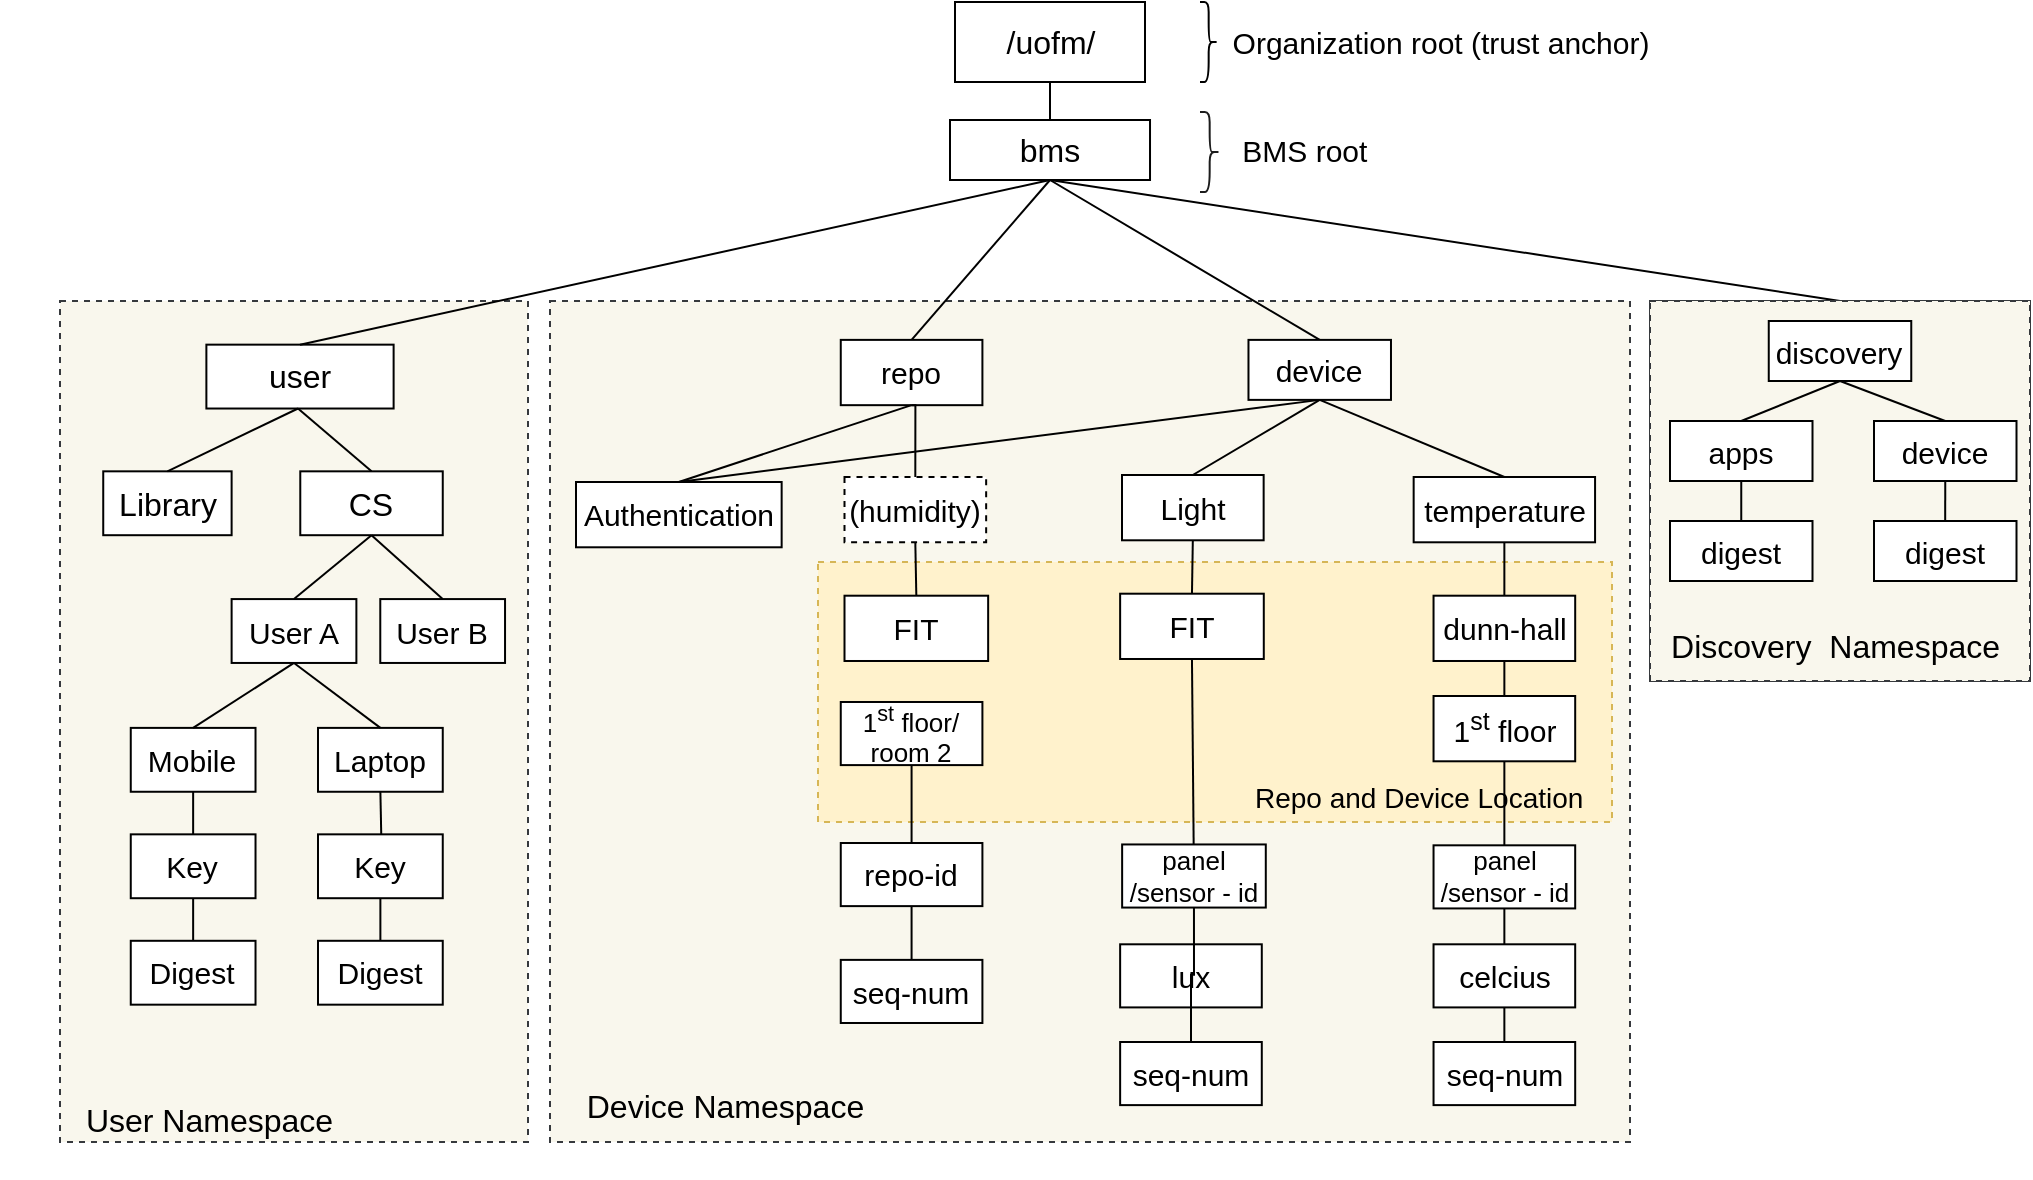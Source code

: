 <mxfile version="12.8.8" type="github">
  <diagram id="Jz34AsoVb9xMabwrAQ7U" name="Page-1">
    <mxGraphModel dx="541" dy="306" grid="1" gridSize="10" guides="1" tooltips="1" connect="1" arrows="1" fold="1" page="1" pageScale="1" pageWidth="850" pageHeight="1100" math="0" shadow="0">
      <root>
        <mxCell id="0" />
        <mxCell id="1" parent="0" />
        <mxCell id="uLXW7cTtwZ400Y44Yqbc-15" style="edgeStyle=orthogonalEdgeStyle;rounded=0;orthogonalLoop=1;jettySize=auto;html=1;exitX=0.5;exitY=1;exitDx=0;exitDy=0;endArrow=none;endFill=0;" parent="1" edge="1">
          <mxGeometry relative="1" as="geometry">
            <mxPoint x="1011.315" y="560.717" as="targetPoint" />
          </mxGeometry>
        </mxCell>
        <mxCell id="vvHcRZJfTLCa62uYybZF-7" value="" style="group" vertex="1" connectable="0" parent="1">
          <mxGeometry x="500" y="160" width="900" height="570" as="geometry" />
        </mxCell>
        <mxCell id="AanuvhULduqkTfKTYLcW-50" value="" style="group" parent="vvHcRZJfTLCa62uYybZF-7" vertex="1" connectable="0">
          <mxGeometry x="-75" y="149.5" width="264" height="420.5" as="geometry" />
        </mxCell>
        <mxCell id="vvHcRZJfTLCa62uYybZF-8" value="" style="group" vertex="1" connectable="0" parent="AanuvhULduqkTfKTYLcW-50">
          <mxGeometry x="30" width="234" height="420.5" as="geometry" />
        </mxCell>
        <mxCell id="uLXW7cTtwZ400Y44Yqbc-34" value="&lt;br&gt;&lt;br&gt;&lt;br&gt;&lt;br&gt;&lt;br&gt;&lt;br&gt;&lt;br&gt;&lt;br&gt;&lt;br&gt;&lt;br&gt;&lt;br&gt;&lt;br&gt;&lt;br&gt;&lt;br&gt;&lt;br&gt;&lt;br&gt;&lt;br&gt;&lt;br&gt;&lt;br&gt;&lt;br&gt;&lt;br&gt;&lt;br&gt;&lt;br&gt;&lt;br&gt;&lt;br&gt;&lt;br&gt;&lt;br&gt;&lt;br&gt;&lt;br&gt;&lt;font style=&quot;font-size: 16px&quot;&gt;&lt;font style=&quot;font-size: 16px&quot;&gt;&amp;nbsp; User Namespace&amp;nbsp; &lt;/font&gt;&lt;font style=&quot;font-size: 16px&quot;&gt;&amp;nbsp; &amp;nbsp; &amp;nbsp; &amp;nbsp; &amp;nbsp; &amp;nbsp; &amp;nbsp; &amp;nbsp; &amp;nbsp; &amp;nbsp; &amp;nbsp; &amp;nbsp; &amp;nbsp; &amp;nbsp; &amp;nbsp; &amp;nbsp; &lt;/font&gt;&lt;/font&gt;&lt;font style=&quot;font-size: 15px&quot;&gt;&amp;nbsp; &amp;nbsp; &amp;nbsp; &amp;nbsp;&lt;/font&gt;" style="rounded=0;whiteSpace=wrap;html=1;dashed=1;fillColor=#f9f7ed;strokeColor=#36393d;" parent="vvHcRZJfTLCa62uYybZF-8" vertex="1">
          <mxGeometry width="234" height="420.5" as="geometry" />
        </mxCell>
        <mxCell id="uLXW7cTtwZ400Y44Yqbc-36" value="&lt;font style=&quot;font-size: 16px&quot;&gt;CS&lt;/font&gt;" style="rounded=0;whiteSpace=wrap;html=1;" parent="vvHcRZJfTLCa62uYybZF-8" vertex="1">
          <mxGeometry x="120.14" y="85.165" width="71.24" height="31.937" as="geometry" />
        </mxCell>
        <mxCell id="uLXW7cTtwZ400Y44Yqbc-37" value="&lt;font style=&quot;font-size: 15px&quot;&gt;User A&lt;/font&gt;" style="rounded=0;whiteSpace=wrap;html=1;" parent="vvHcRZJfTLCa62uYybZF-8" vertex="1">
          <mxGeometry x="85.81" y="149.038" width="62.38" height="31.937" as="geometry" />
        </mxCell>
        <mxCell id="uLXW7cTtwZ400Y44Yqbc-38" value="&lt;font style=&quot;font-size: 15px&quot;&gt;User B&lt;/font&gt;" style="rounded=0;whiteSpace=wrap;html=1;" parent="vvHcRZJfTLCa62uYybZF-8" vertex="1">
          <mxGeometry x="160.14" y="149.038" width="62.38" height="31.937" as="geometry" />
        </mxCell>
        <mxCell id="uLXW7cTtwZ400Y44Yqbc-39" value="&lt;font style=&quot;font-size: 15px&quot;&gt;Laptop&lt;/font&gt;" style="rounded=0;whiteSpace=wrap;html=1;" parent="vvHcRZJfTLCa62uYybZF-8" vertex="1">
          <mxGeometry x="129" y="213.444" width="62.38" height="31.937" as="geometry" />
        </mxCell>
        <mxCell id="uLXW7cTtwZ400Y44Yqbc-40" value="&lt;font style=&quot;font-size: 15px&quot;&gt;Mobile&lt;/font&gt;" style="rounded=0;whiteSpace=wrap;html=1;" parent="vvHcRZJfTLCa62uYybZF-8" vertex="1">
          <mxGeometry x="35.38" y="213.444" width="62.38" height="31.937" as="geometry" />
        </mxCell>
        <mxCell id="uLXW7cTtwZ400Y44Yqbc-41" value="&lt;font style=&quot;font-size: 15px&quot;&gt;Key&lt;/font&gt;" style="rounded=0;whiteSpace=wrap;html=1;" parent="vvHcRZJfTLCa62uYybZF-8" vertex="1">
          <mxGeometry x="35.38" y="266.672" width="62.38" height="31.937" as="geometry" />
        </mxCell>
        <mxCell id="uLXW7cTtwZ400Y44Yqbc-42" value="&lt;font style=&quot;font-size: 15px&quot;&gt;Digest&lt;/font&gt;" style="rounded=0;whiteSpace=wrap;html=1;" parent="vvHcRZJfTLCa62uYybZF-8" vertex="1">
          <mxGeometry x="35.38" y="319.899" width="62.38" height="31.937" as="geometry" />
        </mxCell>
        <mxCell id="uLXW7cTtwZ400Y44Yqbc-56" style="edgeStyle=orthogonalEdgeStyle;rounded=0;orthogonalLoop=1;jettySize=auto;html=1;exitX=0.5;exitY=1;exitDx=0;exitDy=0;entryX=0.5;entryY=0;entryDx=0;entryDy=0;startArrow=none;startFill=0;endArrow=none;endFill=0;" parent="vvHcRZJfTLCa62uYybZF-8" source="uLXW7cTtwZ400Y44Yqbc-40" target="uLXW7cTtwZ400Y44Yqbc-41" edge="1">
          <mxGeometry relative="1" as="geometry" />
        </mxCell>
        <mxCell id="uLXW7cTtwZ400Y44Yqbc-50" value="" style="endArrow=none;html=1;exitX=0.5;exitY=0;exitDx=0;exitDy=0;entryX=0.5;entryY=1;entryDx=0;entryDy=0;" parent="vvHcRZJfTLCa62uYybZF-8" source="uLXW7cTtwZ400Y44Yqbc-37" target="uLXW7cTtwZ400Y44Yqbc-36" edge="1">
          <mxGeometry width="50" height="50" relative="1" as="geometry">
            <mxPoint x="49" y="138.925" as="sourcePoint" />
            <mxPoint x="151" y="108.053" as="targetPoint" />
          </mxGeometry>
        </mxCell>
        <mxCell id="uLXW7cTtwZ400Y44Yqbc-51" value="" style="endArrow=none;html=1;exitX=0.5;exitY=0;exitDx=0;exitDy=0;entryX=0.5;entryY=1;entryDx=0;entryDy=0;" parent="vvHcRZJfTLCa62uYybZF-8" source="uLXW7cTtwZ400Y44Yqbc-38" target="uLXW7cTtwZ400Y44Yqbc-36" edge="1">
          <mxGeometry width="50" height="50" relative="1" as="geometry">
            <mxPoint x="269" y="245.38" as="sourcePoint" />
            <mxPoint x="156" y="106.988" as="targetPoint" />
          </mxGeometry>
        </mxCell>
        <mxCell id="uLXW7cTtwZ400Y44Yqbc-53" value="" style="endArrow=none;html=1;entryX=0.5;entryY=1;entryDx=0;entryDy=0;exitX=0.5;exitY=0;exitDx=0;exitDy=0;" parent="vvHcRZJfTLCa62uYybZF-8" source="uLXW7cTtwZ400Y44Yqbc-39" target="uLXW7cTtwZ400Y44Yqbc-37" edge="1">
          <mxGeometry width="50" height="50" relative="1" as="geometry">
            <mxPoint x="269" y="245.38" as="sourcePoint" />
            <mxPoint x="157.656" y="170.67" as="targetPoint" />
          </mxGeometry>
        </mxCell>
        <mxCell id="uLXW7cTtwZ400Y44Yqbc-57" style="edgeStyle=orthogonalEdgeStyle;rounded=0;orthogonalLoop=1;jettySize=auto;html=1;exitX=0.5;exitY=1;exitDx=0;exitDy=0;entryX=0.5;entryY=0;entryDx=0;entryDy=0;startArrow=none;startFill=0;endArrow=none;endFill=0;" parent="vvHcRZJfTLCa62uYybZF-8" source="uLXW7cTtwZ400Y44Yqbc-41" target="uLXW7cTtwZ400Y44Yqbc-42" edge="1">
          <mxGeometry relative="1" as="geometry" />
        </mxCell>
        <mxCell id="uLXW7cTtwZ400Y44Yqbc-54" value="" style="endArrow=none;html=1;entryX=0.5;entryY=1;entryDx=0;entryDy=0;exitX=0.5;exitY=0;exitDx=0;exitDy=0;" parent="vvHcRZJfTLCa62uYybZF-8" source="uLXW7cTtwZ400Y44Yqbc-40" target="uLXW7cTtwZ400Y44Yqbc-37" edge="1">
          <mxGeometry width="50" height="50" relative="1" as="geometry">
            <mxPoint x="269" y="245.38" as="sourcePoint" />
            <mxPoint x="319" y="192.153" as="targetPoint" />
          </mxGeometry>
        </mxCell>
        <mxCell id="AanuvhULduqkTfKTYLcW-1" value="&lt;span style=&quot;font-size: 16px&quot;&gt;user&lt;/span&gt;" style="rounded=0;whiteSpace=wrap;html=1;" parent="vvHcRZJfTLCa62uYybZF-8" vertex="1">
          <mxGeometry x="73.19" y="21.823" width="93.62" height="31.937" as="geometry" />
        </mxCell>
        <mxCell id="AanuvhULduqkTfKTYLcW-2" value="&lt;span style=&quot;font-size: 16px&quot;&gt;Library&lt;/span&gt;" style="rounded=0;whiteSpace=wrap;html=1;" parent="vvHcRZJfTLCa62uYybZF-8" vertex="1">
          <mxGeometry x="21.62" y="85.165" width="64.19" height="31.937" as="geometry" />
        </mxCell>
        <mxCell id="AanuvhULduqkTfKTYLcW-5" value="&lt;font style=&quot;font-size: 15px&quot;&gt;Key&lt;/font&gt;" style="rounded=0;whiteSpace=wrap;html=1;" parent="vvHcRZJfTLCa62uYybZF-8" vertex="1">
          <mxGeometry x="129.0" y="266.672" width="62.38" height="31.937" as="geometry" />
        </mxCell>
        <mxCell id="AanuvhULduqkTfKTYLcW-6" value="&lt;font style=&quot;font-size: 15px&quot;&gt;Digest&lt;/font&gt;" style="rounded=0;whiteSpace=wrap;html=1;" parent="vvHcRZJfTLCa62uYybZF-8" vertex="1">
          <mxGeometry x="129.0" y="319.899" width="62.38" height="31.937" as="geometry" />
        </mxCell>
        <mxCell id="AanuvhULduqkTfKTYLcW-8" style="edgeStyle=orthogonalEdgeStyle;rounded=0;orthogonalLoop=1;jettySize=auto;html=1;exitX=0.5;exitY=1;exitDx=0;exitDy=0;entryX=0.5;entryY=0;entryDx=0;entryDy=0;endArrow=none;endFill=0;" parent="vvHcRZJfTLCa62uYybZF-8" source="AanuvhULduqkTfKTYLcW-5" target="AanuvhULduqkTfKTYLcW-6" edge="1">
          <mxGeometry relative="1" as="geometry" />
        </mxCell>
        <mxCell id="AanuvhULduqkTfKTYLcW-7" style="edgeStyle=orthogonalEdgeStyle;rounded=0;orthogonalLoop=1;jettySize=auto;html=1;exitX=0.5;exitY=1;exitDx=0;exitDy=0;startArrow=none;startFill=0;endArrow=none;endFill=0;" parent="vvHcRZJfTLCa62uYybZF-8" source="uLXW7cTtwZ400Y44Yqbc-39" edge="1">
          <mxGeometry relative="1" as="geometry">
            <mxPoint x="124.19" y="256.026" as="sourcePoint" />
            <mxPoint x="160.62" y="266.672" as="targetPoint" />
          </mxGeometry>
        </mxCell>
        <mxCell id="AanuvhULduqkTfKTYLcW-10" value="" style="endArrow=none;html=1;exitX=0.5;exitY=0;exitDx=0;exitDy=0;" parent="vvHcRZJfTLCa62uYybZF-8" source="AanuvhULduqkTfKTYLcW-2" edge="1">
          <mxGeometry width="50" height="50" relative="1" as="geometry">
            <mxPoint x="69" y="106.988" as="sourcePoint" />
            <mxPoint x="119" y="53.76" as="targetPoint" />
          </mxGeometry>
        </mxCell>
        <mxCell id="AanuvhULduqkTfKTYLcW-11" value="" style="endArrow=none;html=1;entryX=0.5;entryY=0;entryDx=0;entryDy=0;" parent="vvHcRZJfTLCa62uYybZF-8" target="uLXW7cTtwZ400Y44Yqbc-36" edge="1">
          <mxGeometry width="50" height="50" relative="1" as="geometry">
            <mxPoint x="119" y="53.76" as="sourcePoint" />
            <mxPoint x="129" y="64.406" as="targetPoint" />
          </mxGeometry>
        </mxCell>
        <mxCell id="KLRAchx4_iJwyPS_-QJn-16" value="&lt;font style=&quot;font-size: 16px&quot;&gt;&lt;br&gt;&lt;br&gt;&lt;br&gt;&lt;br&gt;&lt;br&gt;&lt;br&gt;&lt;br&gt;&lt;br&gt;&lt;br&gt;&lt;br&gt;&lt;br&gt;&lt;br&gt;&lt;br&gt;&lt;br&gt;&lt;br&gt;&lt;br&gt;&lt;br&gt;&lt;br&gt;&lt;font style=&quot;font-size: 16px&quot;&gt;&lt;br&gt;&lt;br&gt;Device Namespace&amp;nbsp; &amp;nbsp; &amp;nbsp; &amp;nbsp; &amp;nbsp; &amp;nbsp; &amp;nbsp; &amp;nbsp; &amp;nbsp; &amp;nbsp; &amp;nbsp; &amp;nbsp; &amp;nbsp; &amp;nbsp; &amp;nbsp; &amp;nbsp; &amp;nbsp; &amp;nbsp; &amp;nbsp; &amp;nbsp; &amp;nbsp; &amp;nbsp; &amp;nbsp; &amp;nbsp; &amp;nbsp; &amp;nbsp; &amp;nbsp; &amp;nbsp; &amp;nbsp; &amp;nbsp; &amp;nbsp; &amp;nbsp; &amp;nbsp; &amp;nbsp; &amp;nbsp; &amp;nbsp; &amp;nbsp; &amp;nbsp; &amp;nbsp; &amp;nbsp; &amp;nbsp;&amp;nbsp;&lt;/font&gt;&lt;/font&gt;" style="rounded=0;whiteSpace=wrap;html=1;dashed=1;fillColor=#f9f7ed;strokeColor=#36393d;" parent="vvHcRZJfTLCa62uYybZF-7" vertex="1">
          <mxGeometry x="200" y="149.5" width="540" height="420.5" as="geometry" />
        </mxCell>
        <mxCell id="KLRAchx4_iJwyPS_-QJn-1" value="&lt;font style=&quot;font-size: 16px&quot;&gt;/uofm/&lt;/font&gt;" style="rounded=0;whiteSpace=wrap;html=1;" parent="vvHcRZJfTLCa62uYybZF-7" vertex="1">
          <mxGeometry x="402.5" width="95" height="40" as="geometry" />
        </mxCell>
        <mxCell id="KLRAchx4_iJwyPS_-QJn-18" value="&lt;font style=&quot;font-size: 16px&quot;&gt;bms&lt;/font&gt;" style="rounded=0;whiteSpace=wrap;html=1;" parent="vvHcRZJfTLCa62uYybZF-7" vertex="1">
          <mxGeometry x="400" y="59" width="100.01" height="30" as="geometry" />
        </mxCell>
        <mxCell id="uLXW7cTtwZ400Y44Yqbc-35" style="edgeStyle=orthogonalEdgeStyle;rounded=0;orthogonalLoop=1;jettySize=auto;html=1;exitX=0.5;exitY=1;exitDx=0;exitDy=0;entryX=0.5;entryY=0;entryDx=0;entryDy=0;startArrow=none;startFill=0;endArrow=none;endFill=0;" parent="vvHcRZJfTLCa62uYybZF-7" source="KLRAchx4_iJwyPS_-QJn-1" target="KLRAchx4_iJwyPS_-QJn-18" edge="1">
          <mxGeometry relative="1" as="geometry" />
        </mxCell>
        <mxCell id="uLXW7cTtwZ400Y44Yqbc-33" value="" style="endArrow=none;html=1;entryX=0.5;entryY=1;entryDx=0;entryDy=0;exitX=0.5;exitY=0;exitDx=0;exitDy=0;" parent="vvHcRZJfTLCa62uYybZF-7" source="KLRAchx4_iJwyPS_-QJn-20" target="KLRAchx4_iJwyPS_-QJn-18" edge="1">
          <mxGeometry width="50" height="50" relative="1" as="geometry">
            <mxPoint x="450" y="192" as="sourcePoint" />
            <mxPoint x="340.005" y="101" as="targetPoint" />
          </mxGeometry>
        </mxCell>
        <mxCell id="uLXW7cTtwZ400Y44Yqbc-44" value="" style="shape=curlyBracket;whiteSpace=wrap;html=1;rounded=1;fillColor=#ffffff;rotation=-180;strokeColor=#000000;fontStyle=1;strokeWidth=1;gradientColor=#b3b3b3;perimeterSpacing=0;" parent="vvHcRZJfTLCa62uYybZF-7" vertex="1">
          <mxGeometry x="525" width="8.67" height="40" as="geometry" />
        </mxCell>
        <mxCell id="uLXW7cTtwZ400Y44Yqbc-46" value="" style="shape=curlyBracket;whiteSpace=wrap;html=1;rounded=1;fillColor=#f5f5f5;rotation=-180;strokeColor=#1C1C1C;strokeWidth=1;gradientColor=#b3b3b3;" parent="vvHcRZJfTLCa62uYybZF-7" vertex="1">
          <mxGeometry x="525" y="55" width="9.67" height="40" as="geometry" />
        </mxCell>
        <mxCell id="uLXW7cTtwZ400Y44Yqbc-47" value="&lt;font style=&quot;font-size: 15px&quot;&gt;Organization root (trust anchor)&lt;/font&gt;" style="text;html=1;align=center;verticalAlign=middle;resizable=0;points=[];autosize=1;" parent="vvHcRZJfTLCa62uYybZF-7" vertex="1">
          <mxGeometry x="534.67" y="10" width="220" height="20" as="geometry" />
        </mxCell>
        <mxCell id="uLXW7cTtwZ400Y44Yqbc-48" value="&lt;font style=&quot;font-size: 15px&quot;&gt;BMS root&amp;nbsp;&lt;/font&gt;" style="text;html=1;align=center;verticalAlign=middle;resizable=0;points=[];autosize=1;" parent="vvHcRZJfTLCa62uYybZF-7" vertex="1">
          <mxGeometry x="538.67" y="64" width="80" height="20" as="geometry" />
        </mxCell>
        <mxCell id="uLXW7cTtwZ400Y44Yqbc-73" value="" style="endArrow=none;html=1;entryX=0.5;entryY=1;entryDx=0;entryDy=0;exitX=0.5;exitY=0;exitDx=0;exitDy=0;" parent="vvHcRZJfTLCa62uYybZF-7" source="KLRAchx4_iJwyPS_-QJn-8" target="KLRAchx4_iJwyPS_-QJn-18" edge="1">
          <mxGeometry width="50" height="50" relative="1" as="geometry">
            <mxPoint x="560" y="247" as="sourcePoint" />
            <mxPoint x="340.005" y="101" as="targetPoint" />
          </mxGeometry>
        </mxCell>
        <mxCell id="uLXW7cTtwZ400Y44Yqbc-58" value="" style="endArrow=none;html=1;exitX=0.5;exitY=0;exitDx=0;exitDy=0;entryX=0.5;entryY=1;entryDx=0;entryDy=0;" parent="vvHcRZJfTLCa62uYybZF-7" source="AanuvhULduqkTfKTYLcW-1" target="KLRAchx4_iJwyPS_-QJn-18" edge="1">
          <mxGeometry width="50" height="50" relative="1" as="geometry">
            <mxPoint x="280" y="327" as="sourcePoint" />
            <mxPoint x="340.005" y="101" as="targetPoint" />
          </mxGeometry>
        </mxCell>
        <mxCell id="AanuvhULduqkTfKTYLcW-24" value="" style="endArrow=none;html=1;exitX=0.5;exitY=0;exitDx=0;exitDy=0;entryX=0.5;entryY=1;entryDx=0;entryDy=0;" parent="vvHcRZJfTLCa62uYybZF-7" source="uLXW7cTtwZ400Y44Yqbc-2" target="KLRAchx4_iJwyPS_-QJn-18" edge="1">
          <mxGeometry width="50" height="50" relative="1" as="geometry">
            <mxPoint x="400" y="150" as="sourcePoint" />
            <mxPoint x="450" y="100" as="targetPoint" />
          </mxGeometry>
        </mxCell>
        <mxCell id="AanuvhULduqkTfKTYLcW-51" value="" style="group" parent="vvHcRZJfTLCa62uYybZF-7" vertex="1" connectable="0">
          <mxGeometry x="750" y="149.5" width="190" height="190" as="geometry" />
        </mxCell>
        <mxCell id="KLRAchx4_iJwyPS_-QJn-17" value="x" style="group;fillColor=#cce5ff;strokeColor=#36393d;" parent="AanuvhULduqkTfKTYLcW-51" vertex="1" connectable="0">
          <mxGeometry width="190" height="190" as="geometry" />
        </mxCell>
        <mxCell id="KLRAchx4_iJwyPS_-QJn-8" value="&lt;h3 style=&quot;text-align: left&quot;&gt;&lt;font style=&quot;font-weight: normal&quot;&gt;&lt;br&gt;&lt;/font&gt;&lt;/h3&gt;&lt;h3&gt;&lt;font style=&quot;font-weight: normal&quot;&gt;&lt;br&gt;&lt;/font&gt;&lt;/h3&gt;&lt;h3&gt;&lt;font style=&quot;font-weight: normal&quot;&gt;&lt;br&gt;&lt;/font&gt;&lt;/h3&gt;&lt;h3&gt;&lt;span style=&quot;font-size: 12px ; font-weight: normal&quot;&gt;&lt;br&gt;&lt;/span&gt;&lt;/h3&gt;&lt;h3&gt;&lt;span style=&quot;font-size: 12px ; font-weight: normal&quot;&gt;&lt;br&gt;&lt;/span&gt;&lt;/h3&gt;&lt;h3 style=&quot;font-size: 16px&quot;&gt;&lt;span style=&quot;font-weight: normal&quot;&gt;&lt;font style=&quot;font-size: 16px&quot;&gt;&lt;br&gt;&amp;nbsp; Discovery&lt;/font&gt;&lt;/span&gt;&lt;span style=&quot;font-weight: normal&quot;&gt;&amp;nbsp; Namespace&amp;nbsp; &amp;nbsp; &amp;nbsp; &amp;nbsp; &amp;nbsp; &amp;nbsp; &amp;nbsp; &amp;nbsp; &amp;nbsp; &amp;nbsp; &amp;nbsp; &amp;nbsp; &amp;nbsp; &amp;nbsp; &amp;nbsp;&amp;nbsp;&lt;/span&gt;&lt;br&gt;&lt;/h3&gt;" style="whiteSpace=wrap;html=1;aspect=fixed;dashed=1;fillColor=#f9f7ed;strokeColor=#36393d;" parent="AanuvhULduqkTfKTYLcW-51" vertex="1">
          <mxGeometry width="190" height="190" as="geometry" />
        </mxCell>
        <mxCell id="vvHcRZJfTLCa62uYybZF-10" value="" style="group" vertex="1" connectable="0" parent="AanuvhULduqkTfKTYLcW-51">
          <mxGeometry x="10" y="10" width="173.25" height="130" as="geometry" />
        </mxCell>
        <mxCell id="KLRAchx4_iJwyPS_-QJn-9" value="&lt;font style=&quot;font-size: 15px&quot;&gt;discovery&lt;/font&gt;" style="rounded=0;whiteSpace=wrap;html=1;" parent="vvHcRZJfTLCa62uYybZF-10" vertex="1">
          <mxGeometry x="49.38" width="71.25" height="30" as="geometry" />
        </mxCell>
        <mxCell id="KLRAchx4_iJwyPS_-QJn-10" value="&lt;font style=&quot;font-size: 15px&quot;&gt;apps&lt;/font&gt;" style="rounded=0;whiteSpace=wrap;html=1;" parent="vvHcRZJfTLCa62uYybZF-10" vertex="1">
          <mxGeometry y="50" width="71.25" height="30" as="geometry" />
        </mxCell>
        <mxCell id="KLRAchx4_iJwyPS_-QJn-11" value="&lt;font style=&quot;font-size: 15px&quot;&gt;device&lt;/font&gt;" style="rounded=0;whiteSpace=wrap;html=1;" parent="vvHcRZJfTLCa62uYybZF-10" vertex="1">
          <mxGeometry x="102" y="50" width="71.25" height="30" as="geometry" />
        </mxCell>
        <mxCell id="KLRAchx4_iJwyPS_-QJn-12" value="&lt;font style=&quot;font-size: 15px&quot;&gt;digest&lt;/font&gt;" style="rounded=0;whiteSpace=wrap;html=1;" parent="vvHcRZJfTLCa62uYybZF-10" vertex="1">
          <mxGeometry y="100" width="71.25" height="30" as="geometry" />
        </mxCell>
        <mxCell id="vvHcRZJfTLCa62uYybZF-2" style="edgeStyle=orthogonalEdgeStyle;rounded=0;orthogonalLoop=1;jettySize=auto;html=1;exitX=0.5;exitY=1;exitDx=0;exitDy=0;entryX=0.5;entryY=0;entryDx=0;entryDy=0;endArrow=none;endFill=0;" edge="1" parent="vvHcRZJfTLCa62uYybZF-10" source="KLRAchx4_iJwyPS_-QJn-10" target="KLRAchx4_iJwyPS_-QJn-12">
          <mxGeometry relative="1" as="geometry" />
        </mxCell>
        <mxCell id="KLRAchx4_iJwyPS_-QJn-13" value="&lt;font style=&quot;font-size: 15px&quot;&gt;digest&lt;/font&gt;" style="rounded=0;whiteSpace=wrap;html=1;" parent="vvHcRZJfTLCa62uYybZF-10" vertex="1">
          <mxGeometry x="102" y="100" width="71.25" height="30" as="geometry" />
        </mxCell>
        <mxCell id="vvHcRZJfTLCa62uYybZF-3" style="edgeStyle=orthogonalEdgeStyle;rounded=0;orthogonalLoop=1;jettySize=auto;html=1;exitX=0.5;exitY=1;exitDx=0;exitDy=0;endArrow=none;endFill=0;" edge="1" parent="vvHcRZJfTLCa62uYybZF-10" source="KLRAchx4_iJwyPS_-QJn-11" target="KLRAchx4_iJwyPS_-QJn-13">
          <mxGeometry relative="1" as="geometry" />
        </mxCell>
        <mxCell id="vvHcRZJfTLCa62uYybZF-4" value="" style="endArrow=none;html=1;exitX=0.5;exitY=0;exitDx=0;exitDy=0;entryX=0.5;entryY=1;entryDx=0;entryDy=0;" edge="1" parent="vvHcRZJfTLCa62uYybZF-10" source="KLRAchx4_iJwyPS_-QJn-10" target="KLRAchx4_iJwyPS_-QJn-9">
          <mxGeometry width="50" height="50" relative="1" as="geometry">
            <mxPoint x="40" y="-29.5" as="sourcePoint" />
            <mxPoint x="90" y="-79.5" as="targetPoint" />
          </mxGeometry>
        </mxCell>
        <mxCell id="vvHcRZJfTLCa62uYybZF-5" value="" style="endArrow=none;html=1;entryX=0.5;entryY=0;entryDx=0;entryDy=0;exitX=0.5;exitY=1;exitDx=0;exitDy=0;" edge="1" parent="vvHcRZJfTLCa62uYybZF-10" source="KLRAchx4_iJwyPS_-QJn-9" target="KLRAchx4_iJwyPS_-QJn-11">
          <mxGeometry width="50" height="50" relative="1" as="geometry">
            <mxPoint x="80" y="30.5" as="sourcePoint" />
            <mxPoint x="90" y="-89.5" as="targetPoint" />
          </mxGeometry>
        </mxCell>
        <mxCell id="vvHcRZJfTLCa62uYybZF-9" value="" style="group" vertex="1" connectable="0" parent="vvHcRZJfTLCa62uYybZF-7">
          <mxGeometry x="334" y="168.94" width="397" height="382.616" as="geometry" />
        </mxCell>
        <mxCell id="AanuvhULduqkTfKTYLcW-52" value="&lt;br&gt;&lt;br&gt;&lt;br&gt;&lt;br&gt;&lt;br&gt;&lt;br&gt;&lt;font style=&quot;font-size: 15px&quot;&gt;&amp;nbsp; &amp;nbsp; &amp;nbsp; &amp;nbsp; &amp;nbsp; &amp;nbsp; &amp;nbsp; &amp;nbsp; &amp;nbsp; &amp;nbsp; &amp;nbsp; &amp;nbsp; &amp;nbsp; &amp;nbsp; &amp;nbsp; &amp;nbsp; &amp;nbsp; &amp;nbsp; &amp;nbsp; &amp;nbsp; &amp;nbsp; &amp;nbsp; &lt;br&gt;&amp;nbsp; &amp;nbsp; &amp;nbsp; &amp;nbsp; &amp;nbsp; &amp;nbsp; &amp;nbsp; &amp;nbsp; &amp;nbsp; &amp;nbsp; &amp;nbsp; &amp;nbsp; &amp;nbsp; &amp;nbsp; &amp;nbsp; &amp;nbsp; &amp;nbsp; &amp;nbsp; &amp;nbsp; &amp;nbsp; &amp;nbsp; &amp;nbsp; &amp;nbsp; &amp;nbsp; &amp;nbsp;&lt;/font&gt;&lt;font style=&quot;font-size: 14px&quot;&gt;Repo and Device Location&lt;/font&gt;" style="rounded=0;whiteSpace=wrap;html=1;dashed=1;fillColor=#fff2cc;strokeColor=#d6b656;strokeWidth=1;" parent="vvHcRZJfTLCa62uYybZF-9" vertex="1">
          <mxGeometry y="111.06" width="397" height="130" as="geometry" />
        </mxCell>
        <mxCell id="KLRAchx4_iJwyPS_-QJn-20" value="&lt;span style=&quot;font-size: 15px&quot;&gt;device&lt;/span&gt;" style="rounded=0;whiteSpace=wrap;html=1;" parent="vvHcRZJfTLCa62uYybZF-9" vertex="1">
          <mxGeometry x="215.24" width="71.25" height="30" as="geometry" />
        </mxCell>
        <mxCell id="AanuvhULduqkTfKTYLcW-15" value="&lt;font style=&quot;font-size: 15px&quot;&gt;FIT&lt;/font&gt;" style="rounded=0;whiteSpace=wrap;html=1;" parent="vvHcRZJfTLCa62uYybZF-9" vertex="1">
          <mxGeometry x="151.07" y="126.912" width="71.824" height="32.644" as="geometry" />
        </mxCell>
        <mxCell id="AanuvhULduqkTfKTYLcW-16" value="&lt;span style=&quot;font-size: 15px&quot;&gt;dunn-hall&lt;/span&gt;" style="rounded=0;whiteSpace=wrap;html=1;" parent="vvHcRZJfTLCa62uYybZF-9" vertex="1">
          <mxGeometry x="307.77" y="127.912" width="70.824" height="32.644" as="geometry" />
        </mxCell>
        <mxCell id="uLXW7cTtwZ400Y44Yqbc-2" value="&lt;span style=&quot;font-size: 15px&quot;&gt;repo&lt;/span&gt;" style="rounded=0;whiteSpace=wrap;html=1;" parent="vvHcRZJfTLCa62uYybZF-9" vertex="1">
          <mxGeometry x="11.38" y="0.002" width="70.824" height="32.644" as="geometry" />
        </mxCell>
        <mxCell id="uLXW7cTtwZ400Y44Yqbc-4" value="&lt;font style=&quot;font-size: 15px&quot;&gt;Light&lt;/font&gt;" style="rounded=0;whiteSpace=wrap;html=1;" parent="vvHcRZJfTLCa62uYybZF-9" vertex="1">
          <mxGeometry x="151.999" y="67.56" width="70.824" height="32.644" as="geometry" />
        </mxCell>
        <mxCell id="uLXW7cTtwZ400Y44Yqbc-6" value="&lt;font style=&quot;font-size: 15px&quot;&gt;temperature&lt;/font&gt;" style="rounded=0;whiteSpace=wrap;html=1;" parent="vvHcRZJfTLCa62uYybZF-9" vertex="1">
          <mxGeometry x="297.828" y="68.56" width="90.704" height="32.644" as="geometry" />
        </mxCell>
        <mxCell id="uLXW7cTtwZ400Y44Yqbc-20" value="&lt;font style=&quot;font-size: 15px&quot;&gt;1&lt;sup&gt;st&lt;/sup&gt; floor&lt;/font&gt;" style="rounded=0;whiteSpace=wrap;html=1;" parent="vvHcRZJfTLCa62uYybZF-9" vertex="1">
          <mxGeometry x="307.77" y="178.062" width="70.824" height="32.644" as="geometry" />
        </mxCell>
        <mxCell id="uLXW7cTtwZ400Y44Yqbc-21" value="&lt;font style=&quot;font-size: 13px&quot;&gt;panel&lt;br&gt;/sensor - id&lt;/font&gt;" style="rounded=0;whiteSpace=wrap;html=1;" parent="vvHcRZJfTLCa62uYybZF-9" vertex="1">
          <mxGeometry x="307.77" y="252.719" width="70.824" height="31.556" as="geometry" />
        </mxCell>
        <mxCell id="uLXW7cTtwZ400Y44Yqbc-22" value="&lt;span id=&quot;docs-internal-guid-1526ecd3-7fff-48b2-5e1f-bb265e6a694b&quot;&gt;&lt;span style=&quot;background-color: transparent ; vertical-align: baseline ; white-space: pre-wrap&quot;&gt;&lt;font style=&quot;font-size: 15px&quot;&gt;celcius&lt;/font&gt;&lt;br&gt;&lt;/span&gt;&lt;/span&gt;" style="rounded=0;whiteSpace=wrap;html=1;" parent="vvHcRZJfTLCa62uYybZF-9" vertex="1">
          <mxGeometry x="307.77" y="302.208" width="70.824" height="31.556" as="geometry" />
        </mxCell>
        <mxCell id="uLXW7cTtwZ400Y44Yqbc-30" style="edgeStyle=orthogonalEdgeStyle;rounded=0;orthogonalLoop=1;jettySize=auto;html=1;exitX=0.5;exitY=1;exitDx=0;exitDy=0;entryX=0.5;entryY=0;entryDx=0;entryDy=0;startArrow=none;startFill=0;endArrow=none;endFill=0;" parent="vvHcRZJfTLCa62uYybZF-9" source="uLXW7cTtwZ400Y44Yqbc-21" target="uLXW7cTtwZ400Y44Yqbc-22" edge="1">
          <mxGeometry relative="1" as="geometry" />
        </mxCell>
        <mxCell id="AanuvhULduqkTfKTYLcW-12" value="&lt;font style=&quot;font-size: 13px&quot;&gt;1&lt;sup&gt;st&lt;/sup&gt; floor/&lt;br&gt;room 2&lt;/font&gt;" style="rounded=0;whiteSpace=wrap;html=1;" parent="vvHcRZJfTLCa62uYybZF-9" vertex="1">
          <mxGeometry x="11.38" y="181.055" width="70.824" height="31.556" as="geometry" />
        </mxCell>
        <mxCell id="AanuvhULduqkTfKTYLcW-30" style="edgeStyle=orthogonalEdgeStyle;rounded=0;orthogonalLoop=1;jettySize=auto;html=1;exitX=0.5;exitY=1;exitDx=0;exitDy=0;entryX=0.5;entryY=0;entryDx=0;entryDy=0;endArrow=none;endFill=0;" parent="vvHcRZJfTLCa62uYybZF-9" source="AanuvhULduqkTfKTYLcW-16" target="uLXW7cTtwZ400Y44Yqbc-20" edge="1">
          <mxGeometry relative="1" as="geometry" />
        </mxCell>
        <mxCell id="AanuvhULduqkTfKTYLcW-13" value="&lt;span id=&quot;docs-internal-guid-1526ecd3-7fff-48b2-5e1f-bb265e6a694b&quot;&gt;&lt;span style=&quot;background-color: transparent ; vertical-align: baseline ; white-space: pre-wrap&quot;&gt;&lt;font style=&quot;font-size: 15px&quot;&gt;repo-id&lt;/font&gt;&lt;br&gt;&lt;/span&gt;&lt;/span&gt;" style="rounded=0;whiteSpace=wrap;html=1;" parent="vvHcRZJfTLCa62uYybZF-9" vertex="1">
          <mxGeometry x="11.38" y="251.565" width="70.824" height="31.556" as="geometry" />
        </mxCell>
        <mxCell id="uLXW7cTtwZ400Y44Yqbc-28" value="" style="endArrow=none;html=1;exitX=0.5;exitY=0;exitDx=0;exitDy=0;entryX=0.5;entryY=1;entryDx=0;entryDy=0;" parent="vvHcRZJfTLCa62uYybZF-9" source="uLXW7cTtwZ400Y44Yqbc-21" target="uLXW7cTtwZ400Y44Yqbc-20" edge="1">
          <mxGeometry width="50" height="50" relative="1" as="geometry">
            <mxPoint x="216.182" y="242.721" as="sourcePoint" />
            <mxPoint x="265.883" y="188.313" as="targetPoint" />
          </mxGeometry>
        </mxCell>
        <mxCell id="AanuvhULduqkTfKTYLcW-14" value="&lt;span id=&quot;docs-internal-guid-1526ecd3-7fff-48b2-5e1f-bb265e6a694b&quot;&gt;&lt;span style=&quot;background-color: transparent ; vertical-align: baseline ; white-space: pre-wrap&quot;&gt;&lt;font style=&quot;font-size: 15px&quot;&gt;seq-num&lt;/font&gt;&lt;br&gt;&lt;/span&gt;&lt;/span&gt;" style="rounded=0;whiteSpace=wrap;html=1;" parent="vvHcRZJfTLCa62uYybZF-9" vertex="1">
          <mxGeometry x="11.379" y="310.0" width="70.824" height="31.556" as="geometry" />
        </mxCell>
        <mxCell id="AanuvhULduqkTfKTYLcW-37" style="edgeStyle=orthogonalEdgeStyle;rounded=0;orthogonalLoop=1;jettySize=auto;html=1;exitX=0.5;exitY=1;exitDx=0;exitDy=0;entryX=0.5;entryY=0;entryDx=0;entryDy=0;endArrow=none;endFill=0;" parent="vvHcRZJfTLCa62uYybZF-9" source="AanuvhULduqkTfKTYLcW-12" target="AanuvhULduqkTfKTYLcW-13" edge="1">
          <mxGeometry relative="1" as="geometry" />
        </mxCell>
        <mxCell id="AanuvhULduqkTfKTYLcW-38" style="edgeStyle=orthogonalEdgeStyle;rounded=0;orthogonalLoop=1;jettySize=auto;html=1;exitX=0.5;exitY=1;exitDx=0;exitDy=0;entryX=0.5;entryY=0;entryDx=0;entryDy=0;endArrow=none;endFill=0;" parent="vvHcRZJfTLCa62uYybZF-9" source="AanuvhULduqkTfKTYLcW-13" target="AanuvhULduqkTfKTYLcW-14" edge="1">
          <mxGeometry relative="1" as="geometry" />
        </mxCell>
        <mxCell id="AanuvhULduqkTfKTYLcW-25" value="" style="endArrow=none;html=1;exitX=0.5;exitY=0;exitDx=0;exitDy=0;entryX=0.5;entryY=1;entryDx=0;entryDy=0;" parent="vvHcRZJfTLCa62uYybZF-9" source="uLXW7cTtwZ400Y44Yqbc-4" target="KLRAchx4_iJwyPS_-QJn-20" edge="1">
          <mxGeometry width="50" height="50" relative="1" as="geometry">
            <mxPoint x="207" y="71.06" as="sourcePoint" />
            <mxPoint x="257" y="21.06" as="targetPoint" />
          </mxGeometry>
        </mxCell>
        <mxCell id="AanuvhULduqkTfKTYLcW-26" value="" style="endArrow=none;html=1;exitX=0.5;exitY=0;exitDx=0;exitDy=0;entryX=0.5;entryY=1;entryDx=0;entryDy=0;" parent="vvHcRZJfTLCa62uYybZF-9" source="uLXW7cTtwZ400Y44Yqbc-6" target="KLRAchx4_iJwyPS_-QJn-20" edge="1">
          <mxGeometry width="50" height="50" relative="1" as="geometry">
            <mxPoint x="182.411" y="78.56" as="sourcePoint" />
            <mxPoint x="260.865" y="40.0" as="targetPoint" />
          </mxGeometry>
        </mxCell>
        <mxCell id="AanuvhULduqkTfKTYLcW-29" value="" style="endArrow=none;html=1;exitX=0.5;exitY=0;exitDx=0;exitDy=0;entryX=0.5;entryY=1;entryDx=0;entryDy=0;" parent="vvHcRZJfTLCa62uYybZF-9" source="AanuvhULduqkTfKTYLcW-16" target="uLXW7cTtwZ400Y44Yqbc-6" edge="1">
          <mxGeometry width="50" height="50" relative="1" as="geometry">
            <mxPoint x="261.081" y="137.912" as="sourcePoint" />
            <mxPoint x="323.18" y="111.205" as="targetPoint" />
          </mxGeometry>
        </mxCell>
        <mxCell id="AanuvhULduqkTfKTYLcW-31" value="" style="endArrow=none;html=1;exitX=0.5;exitY=0;exitDx=0;exitDy=0;entryX=0.5;entryY=1;entryDx=0;entryDy=0;" parent="vvHcRZJfTLCa62uYybZF-9" source="AanuvhULduqkTfKTYLcW-15" target="uLXW7cTtwZ400Y44Yqbc-4" edge="1">
          <mxGeometry width="50" height="50" relative="1" as="geometry">
            <mxPoint x="182.411" y="78.56" as="sourcePoint" />
            <mxPoint x="260.865" y="40.0" as="targetPoint" />
          </mxGeometry>
        </mxCell>
        <mxCell id="AanuvhULduqkTfKTYLcW-34" value="&lt;span style=&quot;font-size: 15px&quot;&gt;(humidity)&lt;/span&gt;" style="rounded=0;whiteSpace=wrap;html=1;dashed=1;" parent="vvHcRZJfTLCa62uYybZF-9" vertex="1">
          <mxGeometry x="13.249" y="68.56" width="70.824" height="32.644" as="geometry" />
        </mxCell>
        <mxCell id="AanuvhULduqkTfKTYLcW-36" style="edgeStyle=orthogonalEdgeStyle;rounded=0;orthogonalLoop=1;jettySize=auto;html=1;exitX=0.5;exitY=1;exitDx=0;exitDy=0;entryX=0.5;entryY=0;entryDx=0;entryDy=0;endArrow=none;endFill=0;" parent="vvHcRZJfTLCa62uYybZF-9" source="uLXW7cTtwZ400Y44Yqbc-2" target="AanuvhULduqkTfKTYLcW-34" edge="1">
          <mxGeometry relative="1" as="geometry">
            <Array as="points">
              <mxPoint x="49" y="33" />
            </Array>
          </mxGeometry>
        </mxCell>
        <mxCell id="AanuvhULduqkTfKTYLcW-39" value="&lt;span id=&quot;docs-internal-guid-1526ecd3-7fff-48b2-5e1f-bb265e6a694b&quot;&gt;&lt;span style=&quot;background-color: transparent ; vertical-align: baseline ; white-space: pre-wrap&quot;&gt;&lt;font style=&quot;font-size: 15px&quot;&gt;seq-num&lt;/font&gt;&lt;br&gt;&lt;/span&gt;&lt;/span&gt;" style="rounded=0;whiteSpace=wrap;html=1;" parent="vvHcRZJfTLCa62uYybZF-9" vertex="1">
          <mxGeometry x="307.769" y="351.06" width="70.824" height="31.556" as="geometry" />
        </mxCell>
        <mxCell id="AanuvhULduqkTfKTYLcW-40" value="" style="endArrow=none;html=1;entryX=0.5;entryY=1;entryDx=0;entryDy=0;exitX=0.5;exitY=0;exitDx=0;exitDy=0;" parent="vvHcRZJfTLCa62uYybZF-9" source="AanuvhULduqkTfKTYLcW-49" target="AanuvhULduqkTfKTYLcW-34" edge="1">
          <mxGeometry width="50" height="50" relative="1" as="geometry">
            <mxPoint x="37" y="161.06" as="sourcePoint" />
            <mxPoint x="87" y="111.06" as="targetPoint" />
          </mxGeometry>
        </mxCell>
        <mxCell id="AanuvhULduqkTfKTYLcW-42" value="&lt;span id=&quot;docs-internal-guid-1526ecd3-7fff-48b2-5e1f-bb265e6a694b&quot; style=&quot;font-size: 13px&quot;&gt;&lt;span style=&quot;background-color: transparent ; vertical-align: baseline ; white-space: pre-wrap&quot;&gt;&lt;font style=&quot;font-size: 13px&quot;&gt;panel&lt;br&gt;&lt;/font&gt;/sensor - id&lt;br&gt;&lt;/span&gt;&lt;/span&gt;" style="rounded=0;whiteSpace=wrap;html=1;" parent="vvHcRZJfTLCa62uYybZF-9" vertex="1">
          <mxGeometry x="152.07" y="252.285" width="71.824" height="31.556" as="geometry" />
        </mxCell>
        <mxCell id="vvHcRZJfTLCa62uYybZF-1" style="edgeStyle=orthogonalEdgeStyle;rounded=0;orthogonalLoop=1;jettySize=auto;html=1;exitX=0.5;exitY=1;exitDx=0;exitDy=0;entryX=0.5;entryY=0;entryDx=0;entryDy=0;endArrow=none;endFill=0;" edge="1" parent="vvHcRZJfTLCa62uYybZF-9" source="uLXW7cTtwZ400Y44Yqbc-22" target="AanuvhULduqkTfKTYLcW-39">
          <mxGeometry relative="1" as="geometry" />
        </mxCell>
        <mxCell id="AanuvhULduqkTfKTYLcW-43" value="&lt;span id=&quot;docs-internal-guid-1526ecd3-7fff-48b2-5e1f-bb265e6a694b&quot;&gt;&lt;span style=&quot;background-color: transparent ; vertical-align: baseline ; white-space: pre-wrap&quot;&gt;&lt;font style=&quot;font-size: 15px&quot;&gt;seq-num&lt;/font&gt;&lt;br&gt;&lt;/span&gt;&lt;/span&gt;" style="rounded=0;whiteSpace=wrap;html=1;" parent="vvHcRZJfTLCa62uYybZF-9" vertex="1">
          <mxGeometry x="151.069" y="351.06" width="70.824" height="31.556" as="geometry" />
        </mxCell>
        <mxCell id="AanuvhULduqkTfKTYLcW-48" value="&lt;span id=&quot;docs-internal-guid-1526ecd3-7fff-48b2-5e1f-bb265e6a694b&quot;&gt;&lt;span style=&quot;background-color: transparent ; vertical-align: baseline ; white-space: pre-wrap&quot;&gt;&lt;span style=&quot;font-size: 15px&quot;&gt;lux&lt;/span&gt;&lt;br&gt;&lt;/span&gt;&lt;/span&gt;" style="rounded=0;whiteSpace=wrap;html=1;" parent="vvHcRZJfTLCa62uYybZF-9" vertex="1">
          <mxGeometry x="151.07" y="302.208" width="70.824" height="31.556" as="geometry" />
        </mxCell>
        <mxCell id="AanuvhULduqkTfKTYLcW-49" value="&lt;font style=&quot;font-size: 15px&quot;&gt;FIT&lt;/font&gt;" style="rounded=0;whiteSpace=wrap;html=1;" parent="vvHcRZJfTLCa62uYybZF-9" vertex="1">
          <mxGeometry x="13.25" y="127.912" width="71.824" height="32.644" as="geometry" />
        </mxCell>
        <mxCell id="AanuvhULduqkTfKTYLcW-47" value="" style="endArrow=none;html=1;entryX=0.5;entryY=1;entryDx=0;entryDy=0;" parent="vvHcRZJfTLCa62uYybZF-9" source="AanuvhULduqkTfKTYLcW-42" target="AanuvhULduqkTfKTYLcW-15" edge="1">
          <mxGeometry width="50" height="50" relative="1" as="geometry">
            <mxPoint x="167" y="221.06" as="sourcePoint" />
            <mxPoint x="217" y="171.06" as="targetPoint" />
          </mxGeometry>
        </mxCell>
        <mxCell id="AanuvhULduqkTfKTYLcW-45" style="edgeStyle=orthogonalEdgeStyle;rounded=0;orthogonalLoop=1;jettySize=auto;html=1;exitX=0.5;exitY=1;exitDx=0;exitDy=0;endArrow=none;endFill=0;" parent="vvHcRZJfTLCa62uYybZF-9" source="AanuvhULduqkTfKTYLcW-42" target="AanuvhULduqkTfKTYLcW-43" edge="1">
          <mxGeometry relative="1" as="geometry" />
        </mxCell>
        <mxCell id="vvHcRZJfTLCa62uYybZF-11" value="&lt;font style=&quot;font-size: 15px&quot;&gt;Authentication&lt;/font&gt;" style="rounded=0;whiteSpace=wrap;html=1;" vertex="1" parent="vvHcRZJfTLCa62uYybZF-7">
          <mxGeometry x="212.999" y="240.0" width="102.824" height="32.644" as="geometry" />
        </mxCell>
        <mxCell id="vvHcRZJfTLCa62uYybZF-12" value="" style="endArrow=none;html=1;exitX=0.5;exitY=0;exitDx=0;exitDy=0;entryX=0.5;entryY=1;entryDx=0;entryDy=0;" edge="1" parent="vvHcRZJfTLCa62uYybZF-7" source="vvHcRZJfTLCa62uYybZF-11" target="KLRAchx4_iJwyPS_-QJn-20">
          <mxGeometry width="50" height="50" relative="1" as="geometry">
            <mxPoint x="270" y="260" as="sourcePoint" />
            <mxPoint x="380" y="200" as="targetPoint" />
          </mxGeometry>
        </mxCell>
        <mxCell id="vvHcRZJfTLCa62uYybZF-14" value="" style="endArrow=none;html=1;entryX=0.5;entryY=1;entryDx=0;entryDy=0;exitX=0.5;exitY=0;exitDx=0;exitDy=0;" edge="1" parent="vvHcRZJfTLCa62uYybZF-7" source="vvHcRZJfTLCa62uYybZF-11" target="uLXW7cTtwZ400Y44Yqbc-2">
          <mxGeometry width="50" height="50" relative="1" as="geometry">
            <mxPoint x="310" y="240" as="sourcePoint" />
            <mxPoint x="360" y="190" as="targetPoint" />
          </mxGeometry>
        </mxCell>
      </root>
    </mxGraphModel>
  </diagram>
</mxfile>
